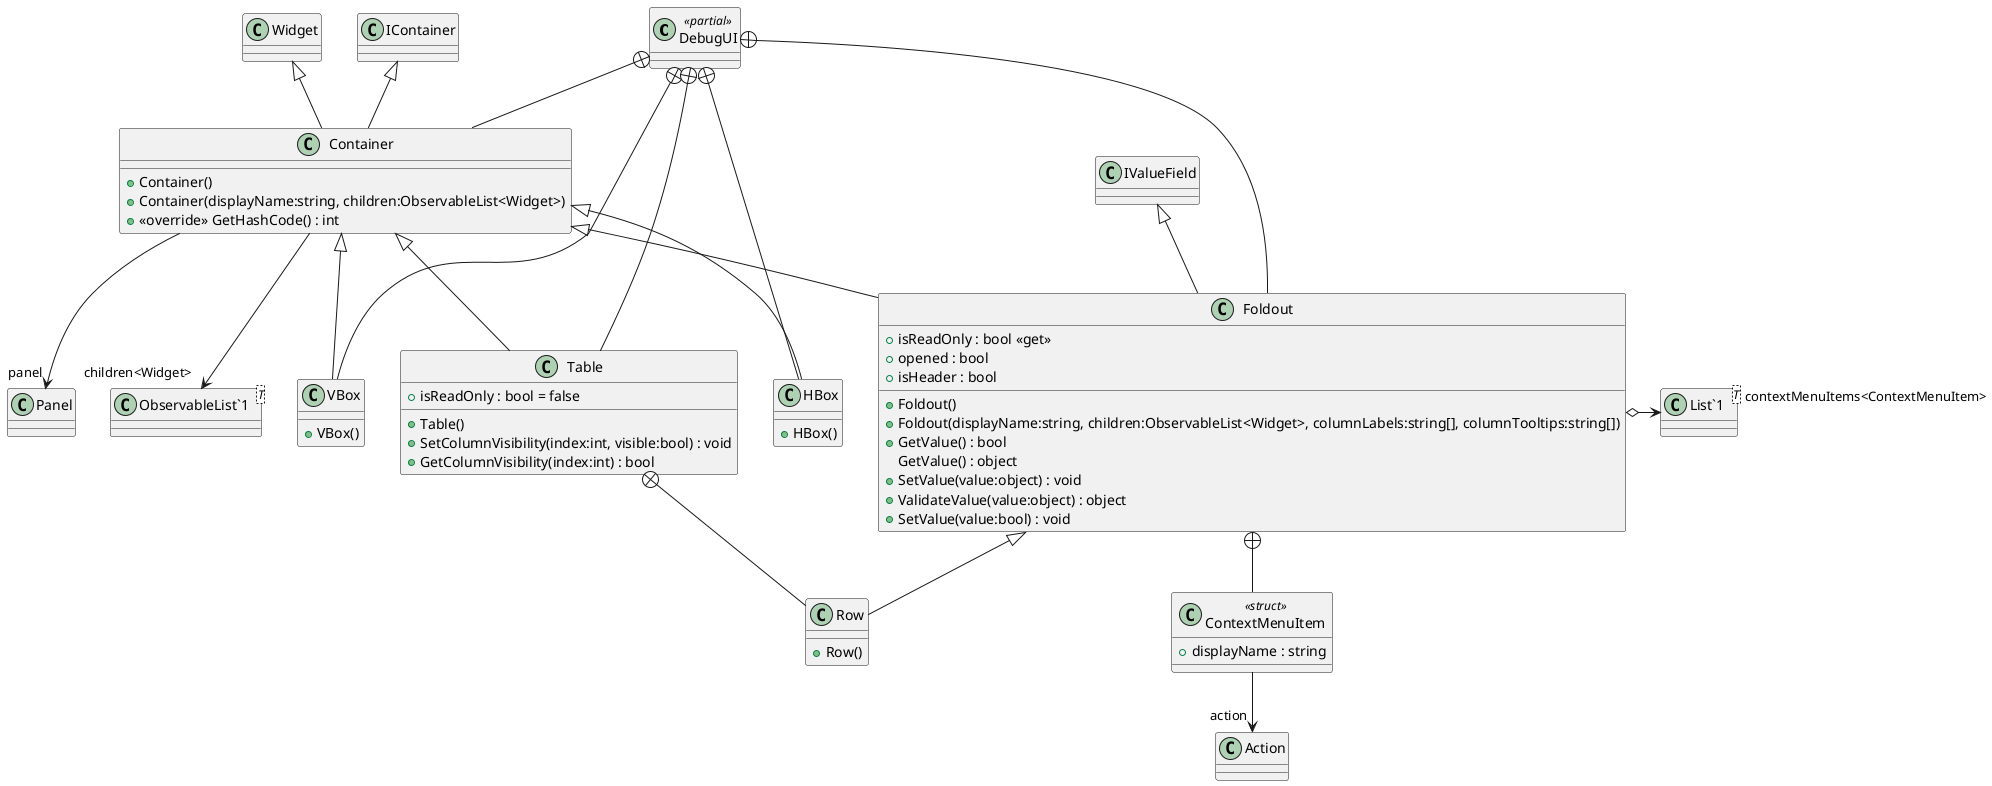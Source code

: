 @startuml
class DebugUI <<partial>> {
}
class Container {
    + Container()
    + Container(displayName:string, children:ObservableList<Widget>)
    + <<override>> GetHashCode() : int
}
class Foldout {
    + isReadOnly : bool <<get>>
    + opened : bool
    + isHeader : bool
    + Foldout()
    + Foldout(displayName:string, children:ObservableList<Widget>, columnLabels:string[], columnTooltips:string[])
    + GetValue() : bool
    GetValue() : object
    + SetValue(value:object) : void
    + ValidateValue(value:object) : object
    + SetValue(value:bool) : void
}
class HBox {
    + HBox()
}
class VBox {
    + VBox()
}
class Table {
    + isReadOnly : bool = false
    + Table()
    + SetColumnVisibility(index:int, visible:bool) : void
    + GetColumnVisibility(index:int) : bool
}
class "ObservableList`1"<T> {
}
class ContextMenuItem <<struct>> {
    + displayName : string
}
class "List`1"<T> {
}
class Row {
    + Row()
}
DebugUI +-- Container
Widget <|-- Container
IContainer <|-- Container
Container --> "children<Widget>" "ObservableList`1"
Container --> "panel" Panel
DebugUI +-- Foldout
Container <|-- Foldout
IValueField <|-- Foldout
Foldout o-> "contextMenuItems<ContextMenuItem>" "List`1"
DebugUI +-- HBox
Container <|-- HBox
DebugUI +-- VBox
Container <|-- VBox
DebugUI +-- Table
Container <|-- Table
Foldout +-- ContextMenuItem
ContextMenuItem --> "action" Action
Table +-- Row
Foldout <|-- Row
@enduml
